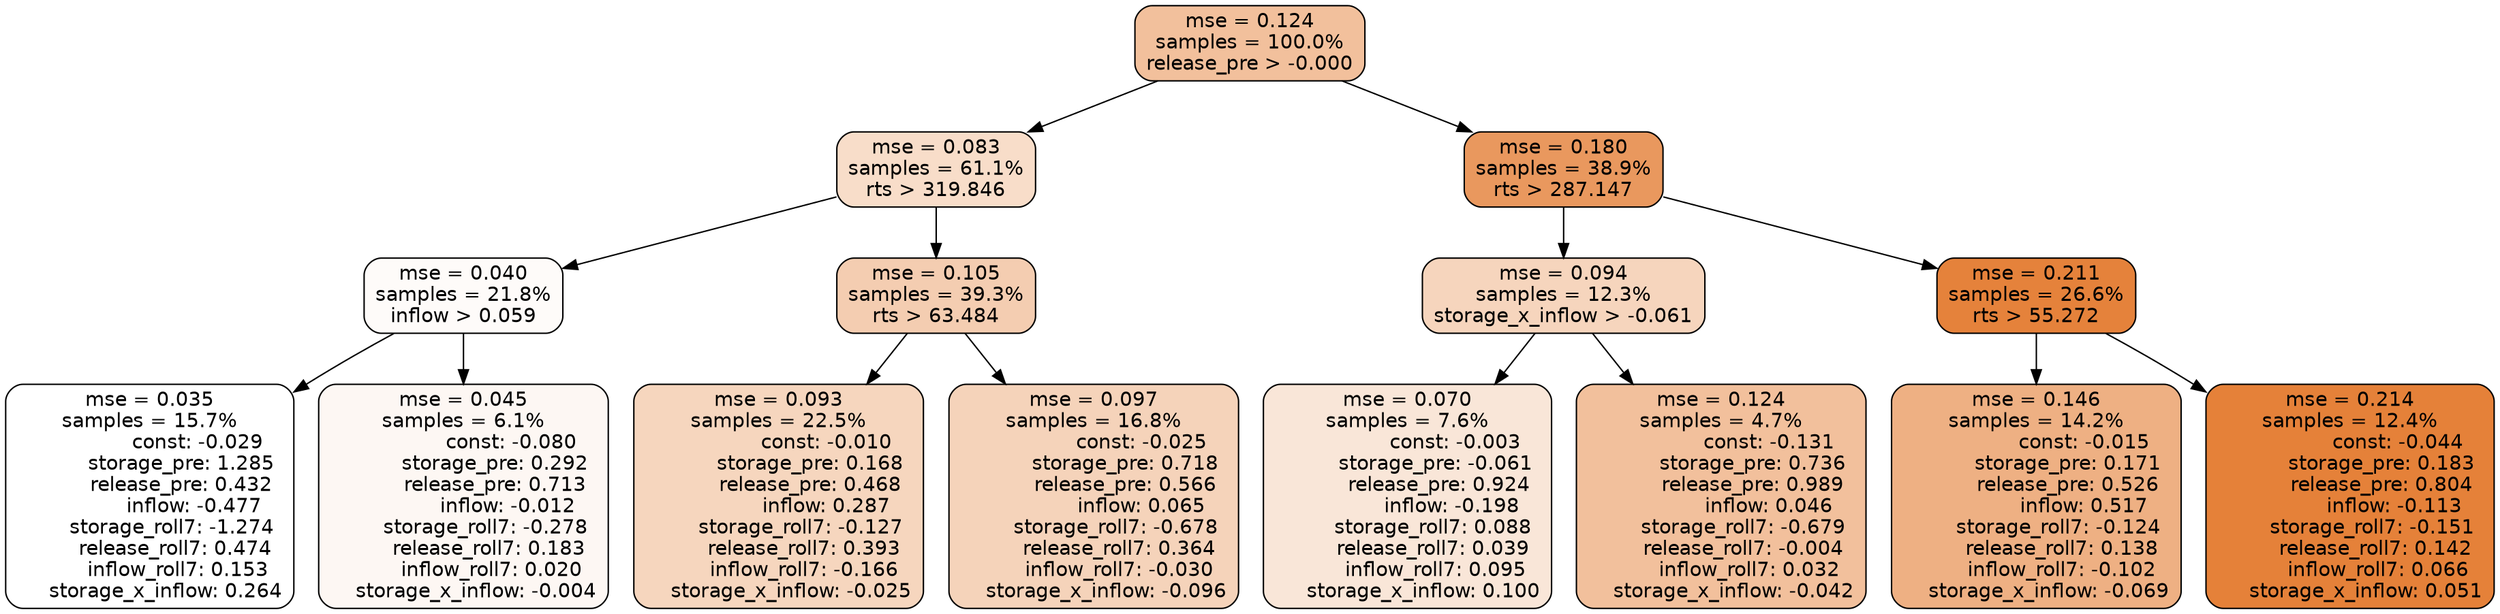 digraph tree {
node [shape=rectangle, style="filled, rounded", color="black", fontname=helvetica] ;
edge [fontname=helvetica] ;
	"0" [label="mse = 0.124
samples = 100.0%
release_pre > -0.000", fillcolor="#f2c09c"]
	"1" [label="mse = 0.083
samples = 61.1%
rts > 319.846", fillcolor="#f8ddc9"]
	"8" [label="mse = 0.180
samples = 38.9%
rts > 287.147", fillcolor="#e9985e"]
	"5" [label="mse = 0.040
samples = 21.8%
inflow > 0.059", fillcolor="#fefbf9"]
	"2" [label="mse = 0.105
samples = 39.3%
rts > 63.484", fillcolor="#f4cdb1"]
	"12" [label="mse = 0.094
samples = 12.3%
storage_x_inflow > -0.061", fillcolor="#f6d5bd"]
	"9" [label="mse = 0.211
samples = 26.6%
rts > 55.272", fillcolor="#e5823b"]
	"6" [label="mse = 0.035
samples = 15.7%
               const: -0.029
          storage_pre: 1.285
          release_pre: 0.432
              inflow: -0.477
       storage_roll7: -1.274
        release_roll7: 0.474
         inflow_roll7: 0.153
     storage_x_inflow: 0.264", fillcolor="#ffffff"]
	"7" [label="mse = 0.045
samples = 6.1%
               const: -0.080
          storage_pre: 0.292
          release_pre: 0.713
              inflow: -0.012
       storage_roll7: -0.278
        release_roll7: 0.183
         inflow_roll7: 0.020
    storage_x_inflow: -0.004", fillcolor="#fdf7f3"]
	"3" [label="mse = 0.093
samples = 22.5%
               const: -0.010
          storage_pre: 0.168
          release_pre: 0.468
               inflow: 0.287
       storage_roll7: -0.127
        release_roll7: 0.393
        inflow_roll7: -0.166
    storage_x_inflow: -0.025", fillcolor="#f6d6be"]
	"4" [label="mse = 0.097
samples = 16.8%
               const: -0.025
          storage_pre: 0.718
          release_pre: 0.566
               inflow: 0.065
       storage_roll7: -0.678
        release_roll7: 0.364
        inflow_roll7: -0.030
    storage_x_inflow: -0.096", fillcolor="#f5d3ba"]
	"13" [label="mse = 0.070
samples = 7.6%
               const: -0.003
         storage_pre: -0.061
          release_pre: 0.924
              inflow: -0.198
        storage_roll7: 0.088
        release_roll7: 0.039
         inflow_roll7: 0.095
     storage_x_inflow: 0.100", fillcolor="#f9e6d8"]
	"14" [label="mse = 0.124
samples = 4.7%
               const: -0.131
          storage_pre: 0.736
          release_pre: 0.989
               inflow: 0.046
       storage_roll7: -0.679
       release_roll7: -0.004
         inflow_roll7: 0.032
    storage_x_inflow: -0.042", fillcolor="#f2c09c"]
	"10" [label="mse = 0.146
samples = 14.2%
               const: -0.015
          storage_pre: 0.171
          release_pre: 0.526
               inflow: 0.517
       storage_roll7: -0.124
        release_roll7: 0.138
        inflow_roll7: -0.102
    storage_x_inflow: -0.069", fillcolor="#eeb083"]
	"11" [label="mse = 0.214
samples = 12.4%
               const: -0.044
          storage_pre: 0.183
          release_pre: 0.804
              inflow: -0.113
       storage_roll7: -0.151
        release_roll7: 0.142
         inflow_roll7: 0.066
     storage_x_inflow: 0.051", fillcolor="#e58139"]

	"0" -> "1"
	"0" -> "8"
	"1" -> "2"
	"1" -> "5"
	"8" -> "9"
	"8" -> "12"
	"5" -> "6"
	"5" -> "7"
	"2" -> "3"
	"2" -> "4"
	"12" -> "13"
	"12" -> "14"
	"9" -> "10"
	"9" -> "11"
}